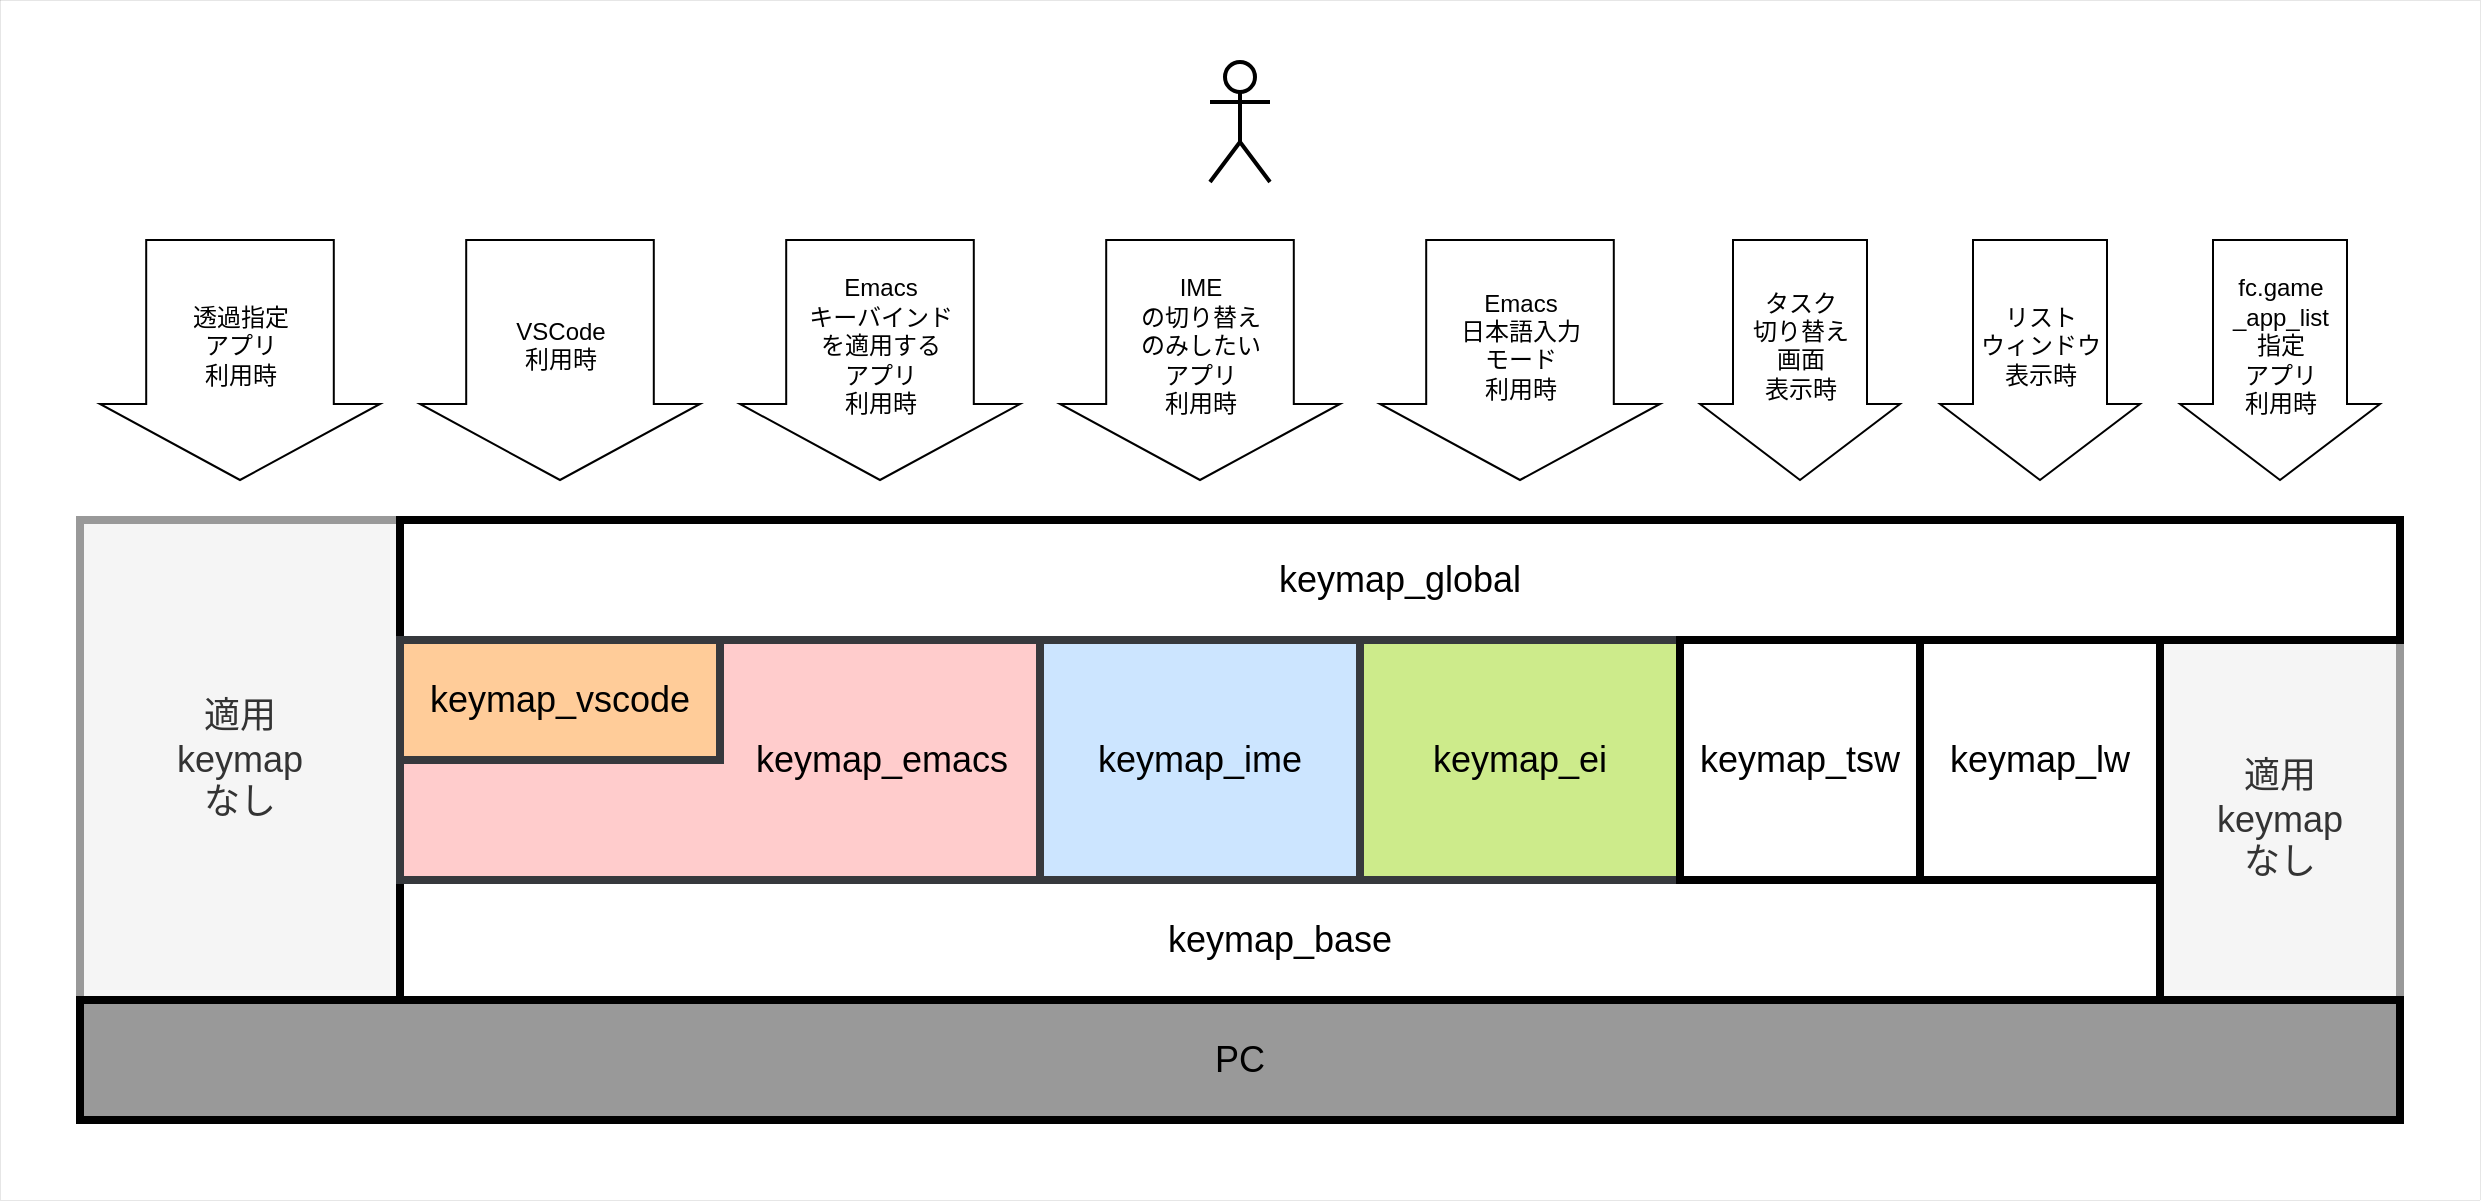 <mxfile version="21.6.5" type="device">
  <diagram name="ページ1" id="5GmA5azT59qMRVNA7XrL">
    <mxGraphModel dx="2603" dy="844" grid="1" gridSize="10" guides="1" tooltips="1" connect="1" arrows="1" fold="1" page="1" pageScale="1" pageWidth="1169" pageHeight="827" math="0" shadow="0">
      <root>
        <mxCell id="0" />
        <mxCell id="1" parent="0" />
        <mxCell id="R3ex-nuZuo4BqBKcZroz-3" value="" style="rounded=0;whiteSpace=wrap;html=1;strokeWidth=0;" parent="1" vertex="1">
          <mxGeometry x="-200" y="120" width="1240" height="600" as="geometry" />
        </mxCell>
        <mxCell id="8uGnQqRoo8XHkAc7qmPf-15" value="適用&lt;br style=&quot;font-size: 18px;&quot;&gt;keymap&lt;br style=&quot;font-size: 18px;&quot;&gt;なし" style="rounded=0;whiteSpace=wrap;html=1;strokeWidth=4;fontSize=18;fillColor=#f5f5f5;fontColor=#333333;strokeColor=#999999;" parent="1" vertex="1">
          <mxGeometry x="-160" y="380" width="160" height="240" as="geometry" />
        </mxCell>
        <mxCell id="8uGnQqRoo8XHkAc7qmPf-24" value="適用&lt;br style=&quot;font-size: 18px;&quot;&gt;keymap&lt;br style=&quot;font-size: 18px;&quot;&gt;なし" style="rounded=0;whiteSpace=wrap;html=1;strokeWidth=4;fontSize=18;fillColor=#f5f5f5;fontColor=#333333;strokeColor=#999999;" parent="1" vertex="1">
          <mxGeometry x="880" y="440" width="120" height="180" as="geometry" />
        </mxCell>
        <mxCell id="8uGnQqRoo8XHkAc7qmPf-10" value="&lt;font style=&quot;font-size: 18px;&quot;&gt;keymap_global&lt;br&gt;&lt;/font&gt;" style="rounded=0;whiteSpace=wrap;html=1;strokeWidth=4;align=center;" parent="1" vertex="1">
          <mxGeometry y="380" width="1000" height="60" as="geometry" />
        </mxCell>
        <mxCell id="8uGnQqRoo8XHkAc7qmPf-1" value="&lt;font style=&quot;font-size: 18px;&quot;&gt;keymap_base&lt;/font&gt;" style="rounded=0;whiteSpace=wrap;html=1;strokeWidth=4;" parent="1" vertex="1">
          <mxGeometry y="560" width="880" height="60" as="geometry" />
        </mxCell>
        <mxCell id="8uGnQqRoo8XHkAc7qmPf-2" value="&lt;font style=&quot;font-size: 18px;&quot;&gt;　　　　　　　　　keymap_emacs&lt;/font&gt;" style="rounded=0;whiteSpace=wrap;html=1;strokeWidth=4;fillColor=#ffcccc;strokeColor=#36393d;" parent="1" vertex="1">
          <mxGeometry y="440" width="320" height="120" as="geometry" />
        </mxCell>
        <mxCell id="8uGnQqRoo8XHkAc7qmPf-4" value="&lt;font style=&quot;font-size: 18px;&quot;&gt;keymap_ime&lt;/font&gt;" style="rounded=0;whiteSpace=wrap;html=1;strokeWidth=4;fillColor=#cce5ff;strokeColor=#36393d;" parent="1" vertex="1">
          <mxGeometry x="320" y="440" width="160" height="120" as="geometry" />
        </mxCell>
        <mxCell id="8uGnQqRoo8XHkAc7qmPf-6" value="&lt;font style=&quot;font-size: 18px;&quot;&gt;keymap_ei&lt;/font&gt;" style="rounded=0;whiteSpace=wrap;html=1;strokeWidth=4;fillColor=#cdeb8b;strokeColor=#36393d;" parent="1" vertex="1">
          <mxGeometry x="480" y="440" width="160" height="120" as="geometry" />
        </mxCell>
        <mxCell id="8uGnQqRoo8XHkAc7qmPf-7" value="&lt;font style=&quot;font-size: 18px;&quot;&gt;keymap_tsw&lt;/font&gt;" style="rounded=0;whiteSpace=wrap;html=1;strokeWidth=4;" parent="1" vertex="1">
          <mxGeometry x="640" y="440" width="120" height="120" as="geometry" />
        </mxCell>
        <mxCell id="8uGnQqRoo8XHkAc7qmPf-8" value="&lt;font style=&quot;font-size: 18px;&quot;&gt;keymap_lw&lt;/font&gt;" style="rounded=0;whiteSpace=wrap;html=1;strokeWidth=4;" parent="1" vertex="1">
          <mxGeometry x="760" y="440" width="120" height="120" as="geometry" />
        </mxCell>
        <mxCell id="8uGnQqRoo8XHkAc7qmPf-9" value="&lt;font style=&quot;font-size: 18px;&quot;&gt;keymap_vscode&lt;/font&gt;" style="rounded=0;whiteSpace=wrap;html=1;strokeWidth=4;fillColor=#ffcc99;strokeColor=#36393d;" parent="1" vertex="1">
          <mxGeometry y="440" width="160" height="60" as="geometry" />
        </mxCell>
        <mxCell id="8uGnQqRoo8XHkAc7qmPf-16" value="リスト&lt;br&gt;ウィンドウ&lt;br&gt;表示時&lt;br&gt;　" style="html=1;shadow=0;dashed=0;align=center;verticalAlign=middle;shape=mxgraph.arrows2.arrow;dy=0.33;dx=38;direction=south;notch=0;strokeWidth=1;" parent="1" vertex="1">
          <mxGeometry x="770" y="240" width="100" height="120" as="geometry" />
        </mxCell>
        <mxCell id="8uGnQqRoo8XHkAc7qmPf-17" value="タスク&lt;br&gt;切り替え&lt;br&gt;画面&lt;br&gt;表示時&lt;br&gt;　" style="html=1;shadow=0;dashed=0;align=center;verticalAlign=middle;shape=mxgraph.arrows2.arrow;dy=0.33;dx=38;direction=south;notch=0;strokeWidth=1;" parent="1" vertex="1">
          <mxGeometry x="650" y="240" width="100" height="120" as="geometry" />
        </mxCell>
        <mxCell id="8uGnQqRoo8XHkAc7qmPf-18" value="Emacs&lt;br&gt;日本語入力&lt;br&gt;モード&lt;br&gt;利用時&lt;br&gt;　" style="html=1;shadow=0;dashed=0;align=center;verticalAlign=middle;shape=mxgraph.arrows2.arrow;dy=0.33;dx=38;direction=south;notch=0;strokeWidth=1;" parent="1" vertex="1">
          <mxGeometry x="490" y="240" width="140" height="120" as="geometry" />
        </mxCell>
        <mxCell id="8uGnQqRoo8XHkAc7qmPf-19" value="IME&lt;br&gt;の切り替え&lt;br&gt;のみしたい&lt;br&gt;アプリ&lt;br&gt;利用時&lt;br&gt;　" style="html=1;shadow=0;dashed=0;align=center;verticalAlign=middle;shape=mxgraph.arrows2.arrow;dy=0.33;dx=38;direction=south;notch=0;strokeWidth=1;" parent="1" vertex="1">
          <mxGeometry x="330" y="240" width="140" height="120" as="geometry" />
        </mxCell>
        <mxCell id="8uGnQqRoo8XHkAc7qmPf-20" value="VSCode&lt;br&gt;利用時&lt;br&gt;　" style="html=1;shadow=0;dashed=0;align=center;verticalAlign=middle;shape=mxgraph.arrows2.arrow;dy=0.33;dx=38;direction=south;notch=0;strokeWidth=1;" parent="1" vertex="1">
          <mxGeometry x="10" y="240" width="140" height="120" as="geometry" />
        </mxCell>
        <mxCell id="8uGnQqRoo8XHkAc7qmPf-21" value="Emacs&lt;br&gt;キーバインド&lt;br&gt;を適用する&lt;br&gt;アプリ&lt;br&gt;利用時&lt;br&gt;　" style="html=1;shadow=0;dashed=0;align=center;verticalAlign=middle;shape=mxgraph.arrows2.arrow;dy=0.33;dx=38;direction=south;notch=0;strokeWidth=1;" parent="1" vertex="1">
          <mxGeometry x="170" y="240" width="140" height="120" as="geometry" />
        </mxCell>
        <mxCell id="8uGnQqRoo8XHkAc7qmPf-22" value="fc.game&lt;br&gt;_app_list&lt;br&gt;指定&lt;br&gt;アプリ&lt;br&gt;利用時&lt;br&gt;　" style="html=1;shadow=0;dashed=0;align=center;verticalAlign=middle;shape=mxgraph.arrows2.arrow;dy=0.33;dx=38;direction=south;notch=0;strokeWidth=1;" parent="1" vertex="1">
          <mxGeometry x="890" y="240" width="100" height="120" as="geometry" />
        </mxCell>
        <mxCell id="8uGnQqRoo8XHkAc7qmPf-23" value="透過指定&lt;br&gt;アプリ&lt;br&gt;利用時&lt;br&gt;　" style="html=1;shadow=0;dashed=0;align=center;verticalAlign=middle;shape=mxgraph.arrows2.arrow;dy=0.33;dx=38;direction=south;notch=0;strokeWidth=1;" parent="1" vertex="1">
          <mxGeometry x="-150" y="240" width="140" height="120" as="geometry" />
        </mxCell>
        <mxCell id="9zCoiUO8UtqV8FVcG8kC-1" value="&lt;font style=&quot;font-size: 18px;&quot;&gt;PC&lt;/font&gt;" style="rounded=0;whiteSpace=wrap;html=1;strokeWidth=4;fillColor=#999999;" parent="1" vertex="1">
          <mxGeometry x="-160" y="620" width="1160" height="60" as="geometry" />
        </mxCell>
        <mxCell id="a5IqTfCqZznrqO2_RQo1-2" value="" style="shape=umlActor;verticalLabelPosition=bottom;verticalAlign=top;html=1;strokeWidth=2;" vertex="1" parent="1">
          <mxGeometry x="405" y="151" width="30" height="60" as="geometry" />
        </mxCell>
      </root>
    </mxGraphModel>
  </diagram>
</mxfile>
